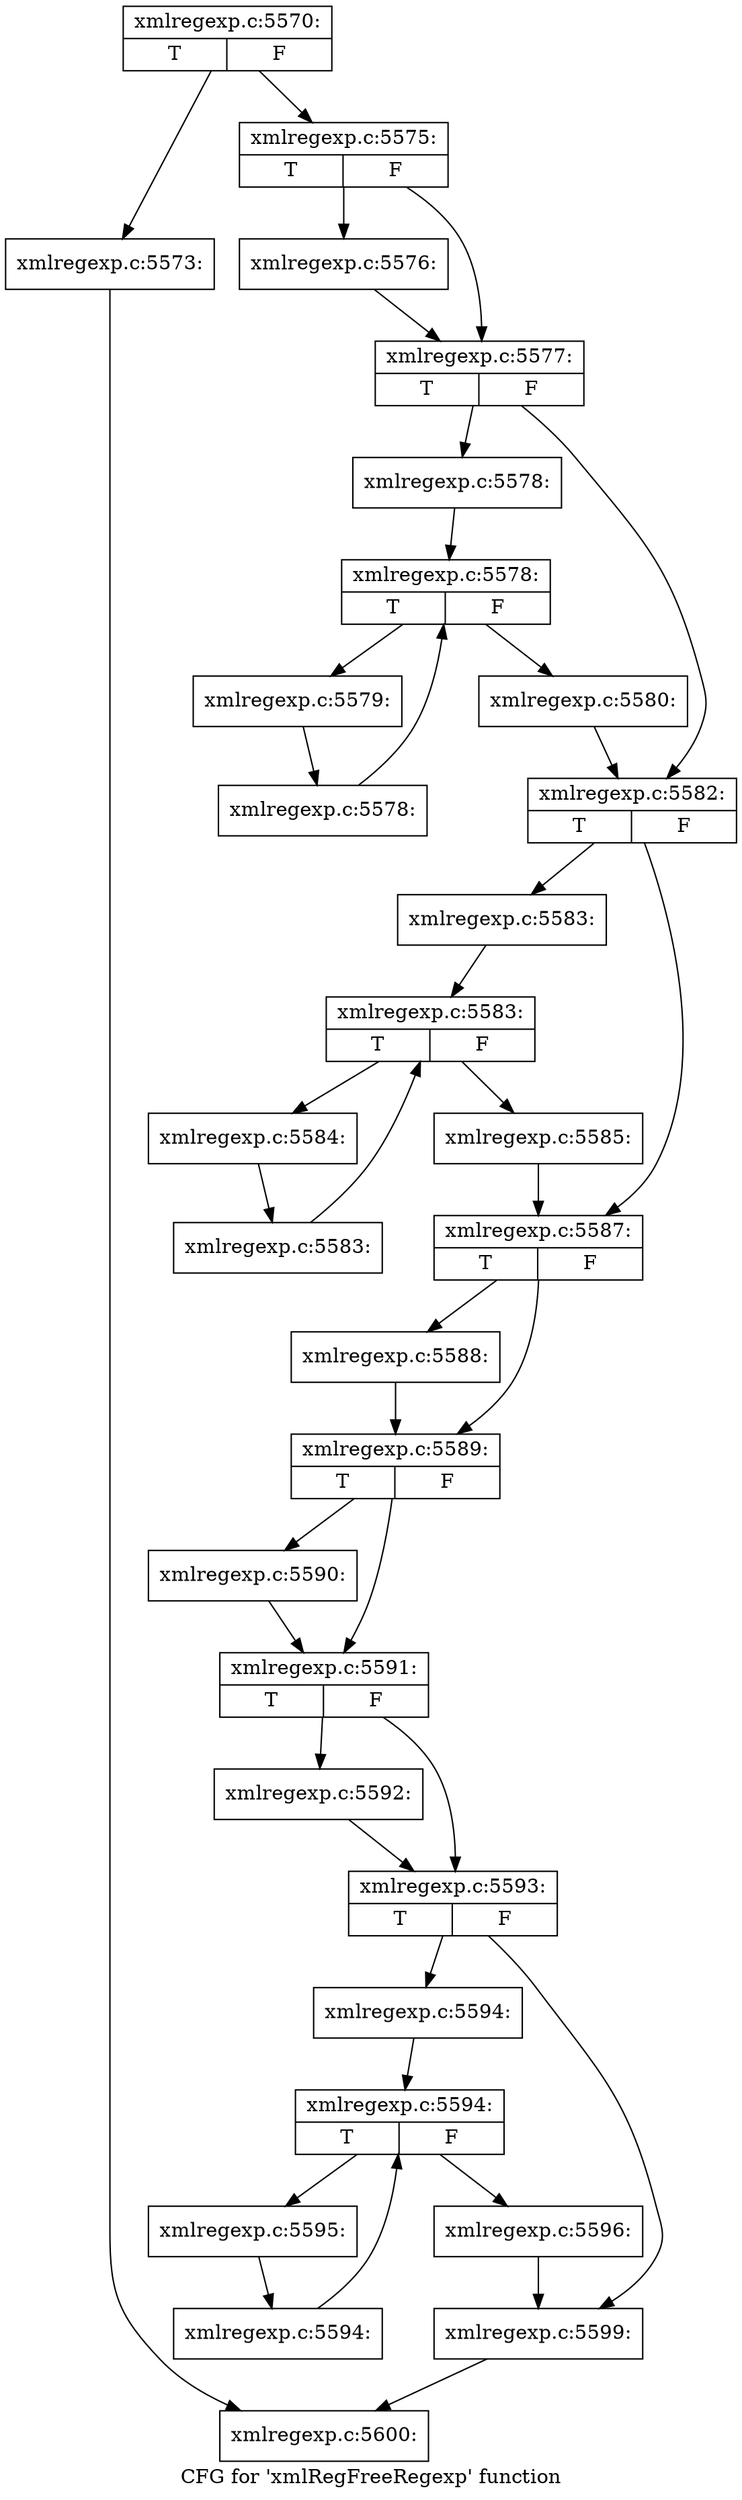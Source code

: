 digraph "CFG for 'xmlRegFreeRegexp' function" {
	label="CFG for 'xmlRegFreeRegexp' function";

	Node0x563d9d5a74e0 [shape=record,label="{xmlregexp.c:5570:|{<s0>T|<s1>F}}"];
	Node0x563d9d5a74e0 -> Node0x563d9d5ac610;
	Node0x563d9d5a74e0 -> Node0x563d9d5b43c0;
	Node0x563d9d5ac610 [shape=record,label="{xmlregexp.c:5573:}"];
	Node0x563d9d5ac610 -> Node0x563d9d5b44d0;
	Node0x563d9d5b43c0 [shape=record,label="{xmlregexp.c:5575:|{<s0>T|<s1>F}}"];
	Node0x563d9d5b43c0 -> Node0x563d9d5b5170;
	Node0x563d9d5b43c0 -> Node0x563d9d5b51c0;
	Node0x563d9d5b5170 [shape=record,label="{xmlregexp.c:5576:}"];
	Node0x563d9d5b5170 -> Node0x563d9d5b51c0;
	Node0x563d9d5b51c0 [shape=record,label="{xmlregexp.c:5577:|{<s0>T|<s1>F}}"];
	Node0x563d9d5b51c0 -> Node0x563d9d5b5810;
	Node0x563d9d5b51c0 -> Node0x563d9d5b5860;
	Node0x563d9d5b5810 [shape=record,label="{xmlregexp.c:5578:}"];
	Node0x563d9d5b5810 -> Node0x563d9d5b5de0;
	Node0x563d9d5b5de0 [shape=record,label="{xmlregexp.c:5578:|{<s0>T|<s1>F}}"];
	Node0x563d9d5b5de0 -> Node0x563d9d5b6060;
	Node0x563d9d5b5de0 -> Node0x563d9d5b5c40;
	Node0x563d9d5b6060 [shape=record,label="{xmlregexp.c:5579:}"];
	Node0x563d9d5b6060 -> Node0x563d9d5b5fd0;
	Node0x563d9d5b5fd0 [shape=record,label="{xmlregexp.c:5578:}"];
	Node0x563d9d5b5fd0 -> Node0x563d9d5b5de0;
	Node0x563d9d5b5c40 [shape=record,label="{xmlregexp.c:5580:}"];
	Node0x563d9d5b5c40 -> Node0x563d9d5b5860;
	Node0x563d9d5b5860 [shape=record,label="{xmlregexp.c:5582:|{<s0>T|<s1>F}}"];
	Node0x563d9d5b5860 -> Node0x563d9d5b6eb0;
	Node0x563d9d5b5860 -> Node0x563d9d5b6f00;
	Node0x563d9d5b6eb0 [shape=record,label="{xmlregexp.c:5583:}"];
	Node0x563d9d5b6eb0 -> Node0x563d9d5b7520;
	Node0x563d9d5b7520 [shape=record,label="{xmlregexp.c:5583:|{<s0>T|<s1>F}}"];
	Node0x563d9d5b7520 -> Node0x563d9d5b77a0;
	Node0x563d9d5b7520 -> Node0x563d9d5b7380;
	Node0x563d9d5b77a0 [shape=record,label="{xmlregexp.c:5584:}"];
	Node0x563d9d5b77a0 -> Node0x563d9d5b7710;
	Node0x563d9d5b7710 [shape=record,label="{xmlregexp.c:5583:}"];
	Node0x563d9d5b7710 -> Node0x563d9d5b7520;
	Node0x563d9d5b7380 [shape=record,label="{xmlregexp.c:5585:}"];
	Node0x563d9d5b7380 -> Node0x563d9d5b6f00;
	Node0x563d9d5b6f00 [shape=record,label="{xmlregexp.c:5587:|{<s0>T|<s1>F}}"];
	Node0x563d9d5b6f00 -> Node0x563d9d5b8b70;
	Node0x563d9d5b6f00 -> Node0x563d9d5b8bc0;
	Node0x563d9d5b8b70 [shape=record,label="{xmlregexp.c:5588:}"];
	Node0x563d9d5b8b70 -> Node0x563d9d5b8bc0;
	Node0x563d9d5b8bc0 [shape=record,label="{xmlregexp.c:5589:|{<s0>T|<s1>F}}"];
	Node0x563d9d5b8bc0 -> Node0x563d9d5b93e0;
	Node0x563d9d5b8bc0 -> Node0x563d9d5b9430;
	Node0x563d9d5b93e0 [shape=record,label="{xmlregexp.c:5590:}"];
	Node0x563d9d5b93e0 -> Node0x563d9d5b9430;
	Node0x563d9d5b9430 [shape=record,label="{xmlregexp.c:5591:|{<s0>T|<s1>F}}"];
	Node0x563d9d5b9430 -> Node0x563d9d5b9c20;
	Node0x563d9d5b9430 -> Node0x563d9d5b9c70;
	Node0x563d9d5b9c20 [shape=record,label="{xmlregexp.c:5592:}"];
	Node0x563d9d5b9c20 -> Node0x563d9d5b9c70;
	Node0x563d9d5b9c70 [shape=record,label="{xmlregexp.c:5593:|{<s0>T|<s1>F}}"];
	Node0x563d9d5b9c70 -> Node0x563d9d5ba460;
	Node0x563d9d5b9c70 -> Node0x563d9d5ba4b0;
	Node0x563d9d5ba460 [shape=record,label="{xmlregexp.c:5594:}"];
	Node0x563d9d5ba460 -> Node0x563d9d5baad0;
	Node0x563d9d5baad0 [shape=record,label="{xmlregexp.c:5594:|{<s0>T|<s1>F}}"];
	Node0x563d9d5baad0 -> Node0x563d9d5bad50;
	Node0x563d9d5baad0 -> Node0x563d9d5ba930;
	Node0x563d9d5bad50 [shape=record,label="{xmlregexp.c:5595:}"];
	Node0x563d9d5bad50 -> Node0x563d9d5bacc0;
	Node0x563d9d5bacc0 [shape=record,label="{xmlregexp.c:5594:}"];
	Node0x563d9d5bacc0 -> Node0x563d9d5baad0;
	Node0x563d9d5ba930 [shape=record,label="{xmlregexp.c:5596:}"];
	Node0x563d9d5ba930 -> Node0x563d9d5ba4b0;
	Node0x563d9d5ba4b0 [shape=record,label="{xmlregexp.c:5599:}"];
	Node0x563d9d5ba4b0 -> Node0x563d9d5b44d0;
	Node0x563d9d5b44d0 [shape=record,label="{xmlregexp.c:5600:}"];
}
